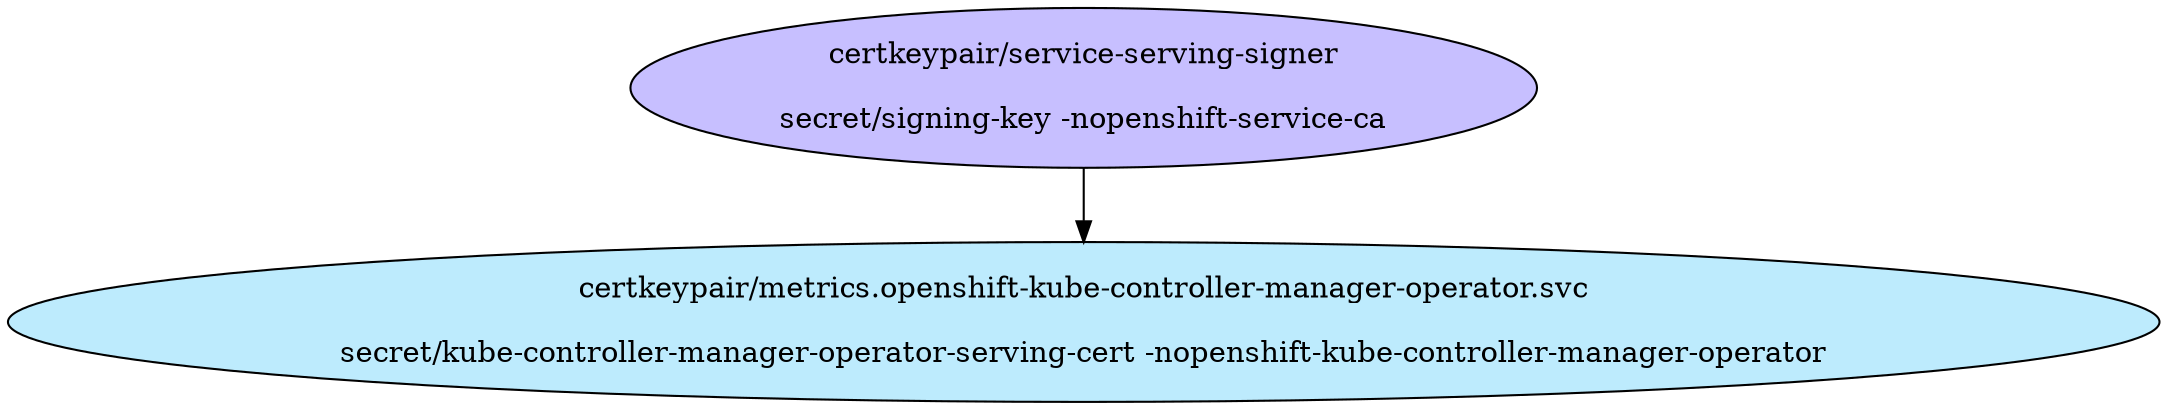 digraph "Local Certificate" {
  // Node definitions.
  1 [
    label="certkeypair/service-serving-signer\n\nsecret/signing-key -nopenshift-service-ca\n"
    style=filled
    fillcolor="#c7bfff"
  ];
  20 [
    label="certkeypair/metrics.openshift-kube-controller-manager-operator.svc\n\nsecret/kube-controller-manager-operator-serving-cert -nopenshift-kube-controller-manager-operator\n"
    style=filled
    fillcolor="#bdebfd"
  ];

  // Edge definitions.
  1 -> 20;
}